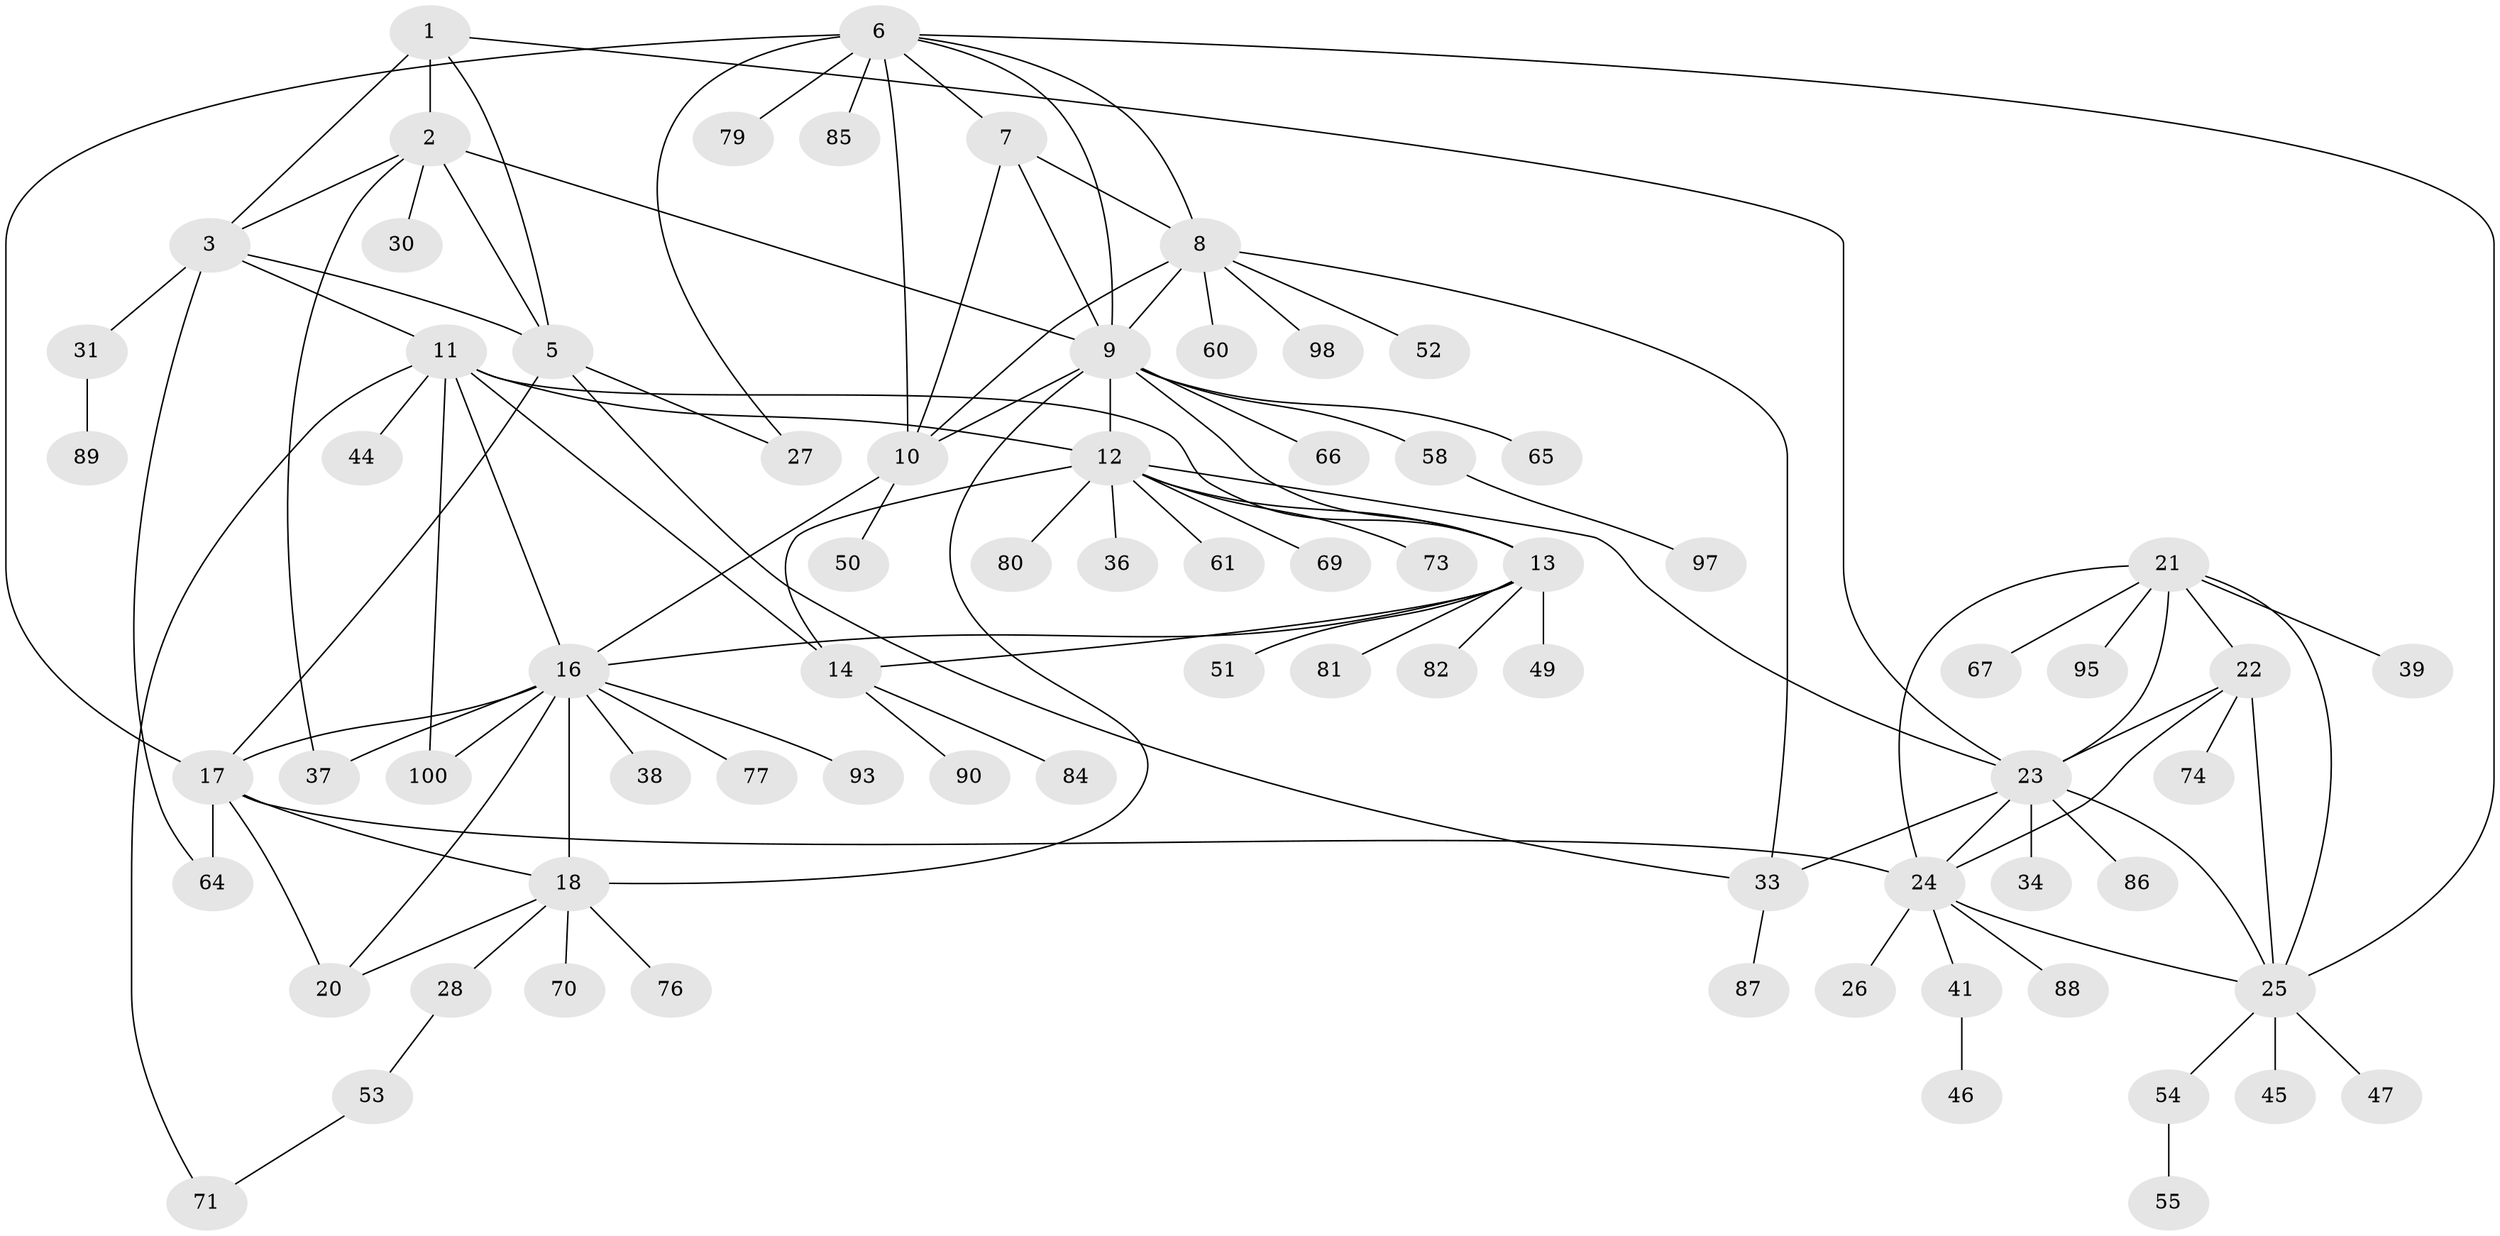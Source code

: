 // original degree distribution, {5: 0.02, 7: 0.04, 8: 0.04, 4: 0.03, 10: 0.03, 9: 0.04, 11: 0.01, 6: 0.04, 13: 0.01, 1: 0.52, 2: 0.2, 3: 0.02}
// Generated by graph-tools (version 1.1) at 2025/42/03/06/25 10:42:11]
// undirected, 75 vertices, 112 edges
graph export_dot {
graph [start="1"]
  node [color=gray90,style=filled];
  1;
  2 [super="+4"];
  3 [super="+75"];
  5 [super="+62"];
  6 [super="+42"];
  7;
  8 [super="+57"];
  9 [super="+32"];
  10 [super="+59"];
  11 [super="+43"];
  12 [super="+15"];
  13 [super="+99"];
  14 [super="+40"];
  16 [super="+56"];
  17 [super="+19"];
  18 [super="+96"];
  20 [super="+94"];
  21 [super="+72"];
  22 [super="+91"];
  23 [super="+78"];
  24 [super="+35"];
  25 [super="+29"];
  26;
  27;
  28;
  30;
  31 [super="+48"];
  33;
  34;
  36;
  37;
  38;
  39;
  41;
  44;
  45 [super="+68"];
  46;
  47;
  49;
  50;
  51;
  52;
  53 [super="+63"];
  54;
  55;
  58 [super="+92"];
  60;
  61;
  64;
  65;
  66;
  67;
  69;
  70;
  71;
  73;
  74;
  76;
  77 [super="+83"];
  79;
  80;
  81;
  82;
  84;
  85;
  86;
  87;
  88;
  89;
  90;
  93;
  95;
  97;
  98;
  100;
  1 -- 2 [weight=2];
  1 -- 3;
  1 -- 5;
  1 -- 23;
  2 -- 3 [weight=2];
  2 -- 5 [weight=2];
  2 -- 9;
  2 -- 30;
  2 -- 37;
  3 -- 5;
  3 -- 11;
  3 -- 31;
  3 -- 64;
  5 -- 27;
  5 -- 17;
  5 -- 33;
  6 -- 7;
  6 -- 8;
  6 -- 9;
  6 -- 10;
  6 -- 25;
  6 -- 27;
  6 -- 79;
  6 -- 85;
  6 -- 17 [weight=2];
  7 -- 8;
  7 -- 9;
  7 -- 10;
  8 -- 9;
  8 -- 10;
  8 -- 33;
  8 -- 52;
  8 -- 60;
  8 -- 98;
  9 -- 10;
  9 -- 13;
  9 -- 58;
  9 -- 65;
  9 -- 66;
  9 -- 18;
  9 -- 12;
  10 -- 50;
  10 -- 16;
  11 -- 12 [weight=2];
  11 -- 13;
  11 -- 14;
  11 -- 16;
  11 -- 44;
  11 -- 71;
  11 -- 100;
  12 -- 13 [weight=2];
  12 -- 14 [weight=2];
  12 -- 23;
  12 -- 36;
  12 -- 61;
  12 -- 80;
  12 -- 73;
  12 -- 69;
  13 -- 14;
  13 -- 49;
  13 -- 51;
  13 -- 81;
  13 -- 82;
  13 -- 16;
  14 -- 90;
  14 -- 84;
  16 -- 17 [weight=2];
  16 -- 18;
  16 -- 20;
  16 -- 37;
  16 -- 38;
  16 -- 77;
  16 -- 93;
  16 -- 100;
  17 -- 18 [weight=2];
  17 -- 20 [weight=2];
  17 -- 24;
  17 -- 64;
  18 -- 20;
  18 -- 28;
  18 -- 70;
  18 -- 76;
  21 -- 22;
  21 -- 23;
  21 -- 24;
  21 -- 25;
  21 -- 39;
  21 -- 67;
  21 -- 95;
  22 -- 23;
  22 -- 24;
  22 -- 25;
  22 -- 74;
  23 -- 24;
  23 -- 25;
  23 -- 34;
  23 -- 86;
  23 -- 33;
  24 -- 25;
  24 -- 26;
  24 -- 41;
  24 -- 88;
  25 -- 45;
  25 -- 47;
  25 -- 54;
  28 -- 53;
  31 -- 89;
  33 -- 87;
  41 -- 46;
  53 -- 71;
  54 -- 55;
  58 -- 97;
}
